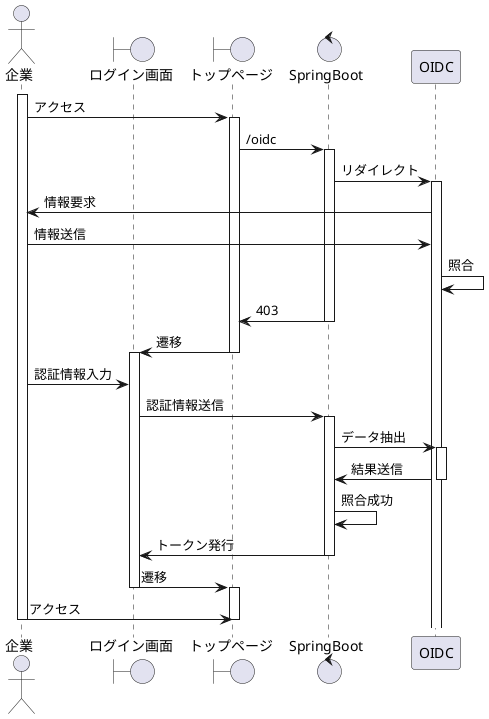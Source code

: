 @startuml oidc-jwt

actor 企業 as company
boundary ログイン画面 as login
boundary トップページ as top
control SpringBoot as sb
participant OIDC as oidc

activate company
company -> top : アクセス

activate top
top -> sb : /oidc

activate sb
sb -> oidc : リダイレクト

activate oidc
oidc -> company : 情報要求
company -> oidc : 情報送信
oidc -> oidc : 照合
sb -> top : 403
deactivate sb

top -> login : 遷移
deactivate top

activate login
company -> login : 認証情報入力
login -> sb : 認証情報送信

activate sb
sb -> oidc : データ抽出

activate oidc
oidc -> sb : 結果送信
deactivate oidc

sb -> sb : 照合成功
sb -> login : トークン発行
deactivate sb

login -> top : 遷移
deactivate login

activate top
company -> top : アクセス

deactivate company
deactivate login
deactivate top
deactivate sb

@enduml